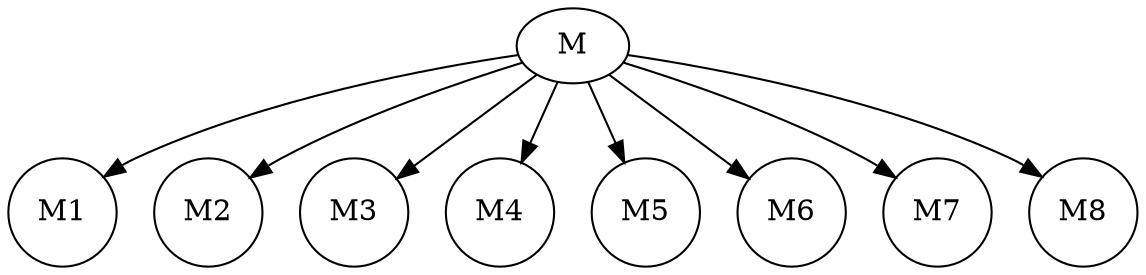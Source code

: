 strict digraph {
  M1 [label=M1,shape=circle,type=FunctionCall]
  M2 [label=M2,shape=circle,type=FunctionCall]
  M3 [label=M3,shape=circle,type=FunctionCall]
  M4 [label=M4,shape=circle,type=FunctionCall]
  M5 [label=M5,shape=circle,type=FunctionCall]
  M6 [label=M6,shape=circle,type=FunctionCall]
  M7 [label=M7,shape=circle,type=FunctionCall]
  M8 [label=M8,shape=circle,type=FunctionCall]
  M
  M -> M1 [type=control]
  M -> M2 [type=control]
  M -> M3 [type=control]
  M -> M4 [type=control]
  M -> M5 [type=control]
  M -> M6 [type=control]
  M -> M7 [type=control]
  M -> M8 [type=control]
}
